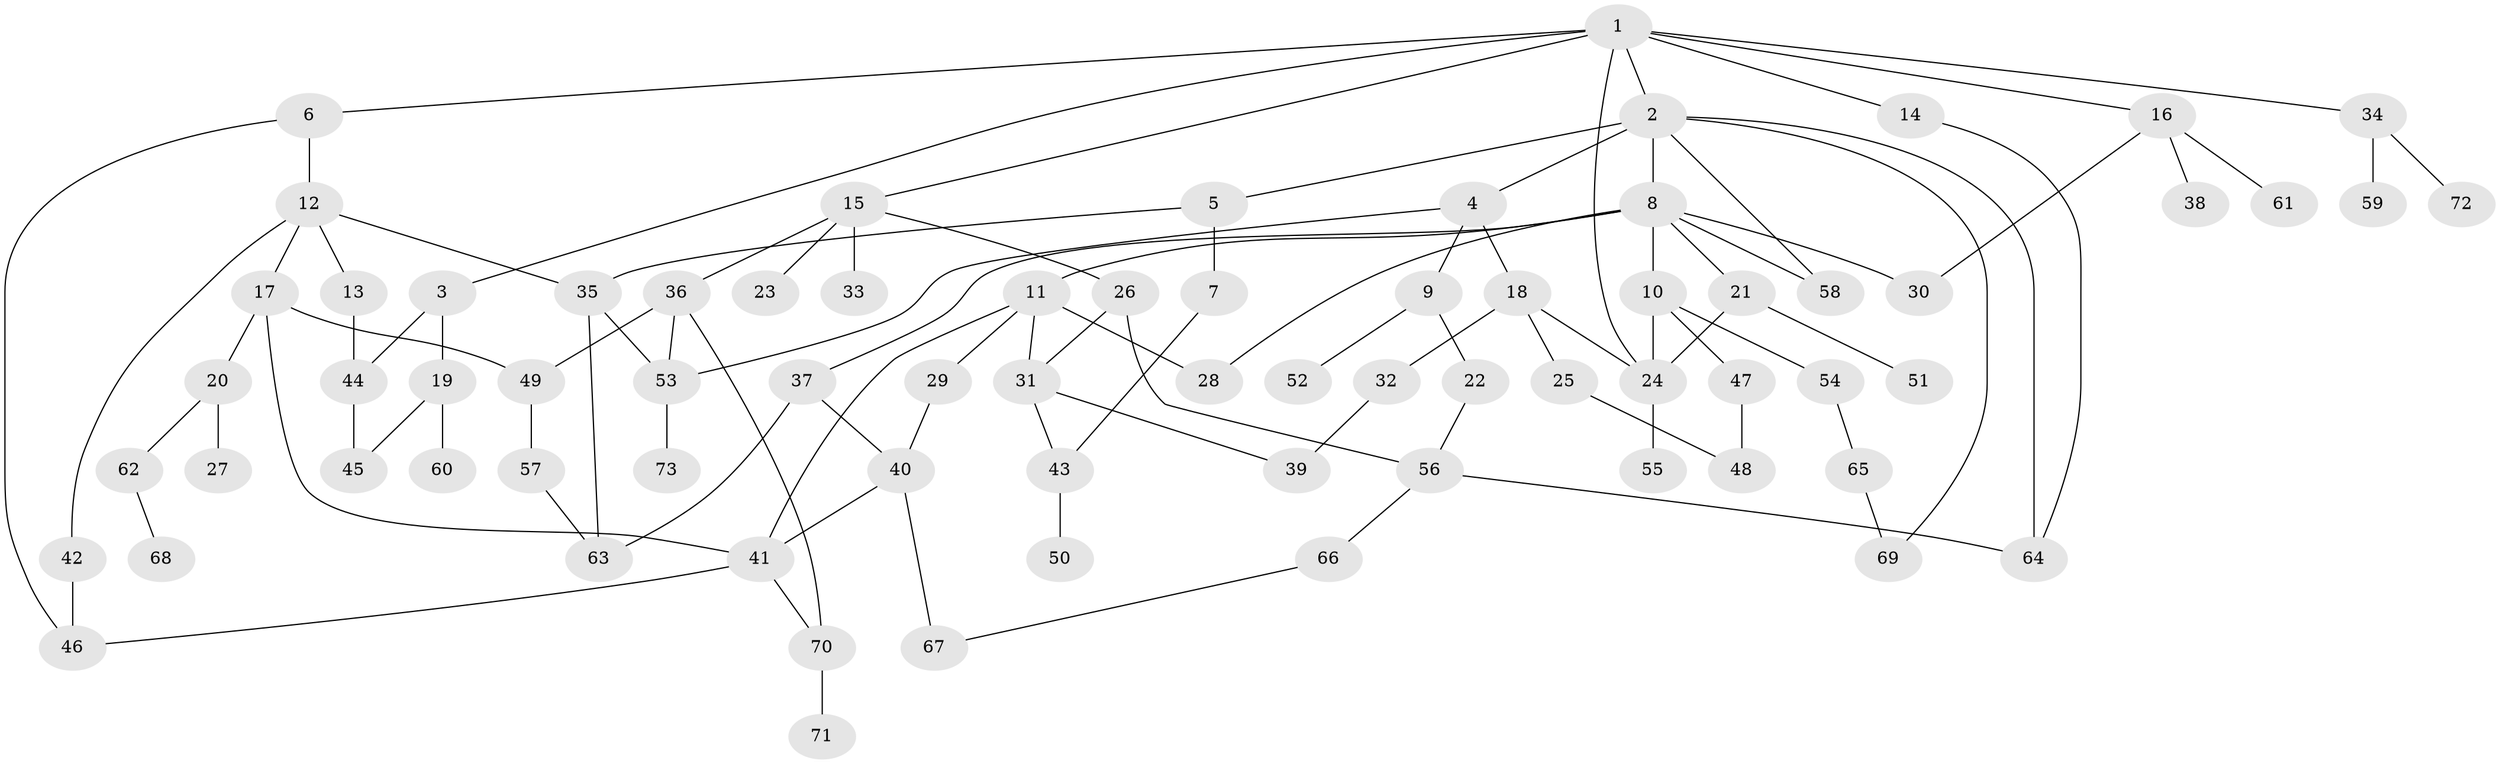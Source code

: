 // coarse degree distribution, {2: 0.23809523809523808, 1: 0.38095238095238093, 4: 0.14285714285714285, 7: 0.047619047619047616, 3: 0.047619047619047616, 5: 0.09523809523809523, 6: 0.047619047619047616}
// Generated by graph-tools (version 1.1) at 2025/45/03/04/25 21:45:26]
// undirected, 73 vertices, 101 edges
graph export_dot {
graph [start="1"]
  node [color=gray90,style=filled];
  1;
  2;
  3;
  4;
  5;
  6;
  7;
  8;
  9;
  10;
  11;
  12;
  13;
  14;
  15;
  16;
  17;
  18;
  19;
  20;
  21;
  22;
  23;
  24;
  25;
  26;
  27;
  28;
  29;
  30;
  31;
  32;
  33;
  34;
  35;
  36;
  37;
  38;
  39;
  40;
  41;
  42;
  43;
  44;
  45;
  46;
  47;
  48;
  49;
  50;
  51;
  52;
  53;
  54;
  55;
  56;
  57;
  58;
  59;
  60;
  61;
  62;
  63;
  64;
  65;
  66;
  67;
  68;
  69;
  70;
  71;
  72;
  73;
  1 -- 2;
  1 -- 3;
  1 -- 6;
  1 -- 14;
  1 -- 15;
  1 -- 16;
  1 -- 34;
  1 -- 24;
  2 -- 4;
  2 -- 5;
  2 -- 8;
  2 -- 58;
  2 -- 64;
  2 -- 69;
  3 -- 19;
  3 -- 44;
  4 -- 9;
  4 -- 18;
  4 -- 53;
  5 -- 7;
  5 -- 35;
  6 -- 12;
  6 -- 46;
  7 -- 43;
  8 -- 10;
  8 -- 11;
  8 -- 21;
  8 -- 30;
  8 -- 37;
  8 -- 28;
  8 -- 58;
  9 -- 22;
  9 -- 52;
  10 -- 24;
  10 -- 47;
  10 -- 54;
  11 -- 28;
  11 -- 29;
  11 -- 41;
  11 -- 31;
  12 -- 13;
  12 -- 17;
  12 -- 42;
  12 -- 35;
  13 -- 44;
  14 -- 64;
  15 -- 23;
  15 -- 26;
  15 -- 33;
  15 -- 36;
  16 -- 38;
  16 -- 61;
  16 -- 30;
  17 -- 20;
  17 -- 41;
  17 -- 49;
  18 -- 25;
  18 -- 32;
  18 -- 24;
  19 -- 45;
  19 -- 60;
  20 -- 27;
  20 -- 62;
  21 -- 51;
  21 -- 24;
  22 -- 56;
  24 -- 55;
  25 -- 48;
  26 -- 31;
  26 -- 56;
  29 -- 40;
  31 -- 39;
  31 -- 43;
  32 -- 39;
  34 -- 59;
  34 -- 72;
  35 -- 63;
  35 -- 53;
  36 -- 49;
  36 -- 53;
  36 -- 70;
  37 -- 40;
  37 -- 63;
  40 -- 67;
  40 -- 41;
  41 -- 46;
  41 -- 70;
  42 -- 46;
  43 -- 50;
  44 -- 45;
  47 -- 48;
  49 -- 57;
  53 -- 73;
  54 -- 65;
  56 -- 66;
  56 -- 64;
  57 -- 63;
  62 -- 68;
  65 -- 69;
  66 -- 67;
  70 -- 71;
}
